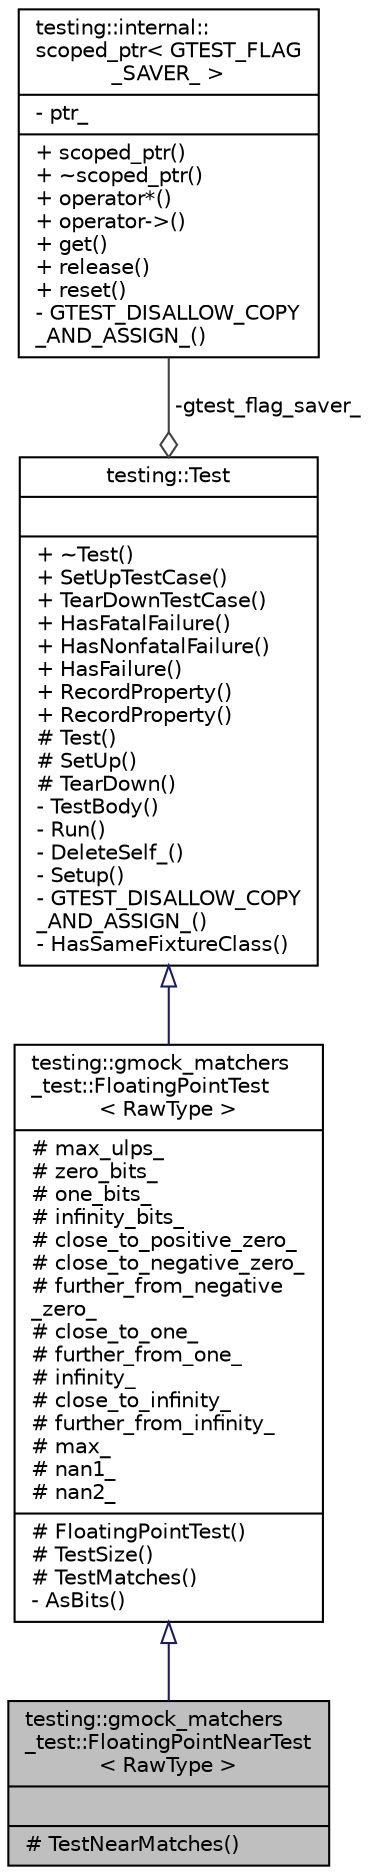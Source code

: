 digraph "testing::gmock_matchers_test::FloatingPointNearTest&lt; RawType &gt;"
{
  edge [fontname="Helvetica",fontsize="10",labelfontname="Helvetica",labelfontsize="10"];
  node [fontname="Helvetica",fontsize="10",shape=record];
  Node3 [label="{testing::gmock_matchers\l_test::FloatingPointNearTest\l\< RawType \>\n||# TestNearMatches()\l}",height=0.2,width=0.4,color="black", fillcolor="grey75", style="filled", fontcolor="black"];
  Node4 -> Node3 [dir="back",color="midnightblue",fontsize="10",style="solid",arrowtail="onormal",fontname="Helvetica"];
  Node4 [label="{testing::gmock_matchers\l_test::FloatingPointTest\l\< RawType \>\n|# max_ulps_\l# zero_bits_\l# one_bits_\l# infinity_bits_\l# close_to_positive_zero_\l# close_to_negative_zero_\l# further_from_negative\l_zero_\l# close_to_one_\l# further_from_one_\l# infinity_\l# close_to_infinity_\l# further_from_infinity_\l# max_\l# nan1_\l# nan2_\l|# FloatingPointTest()\l# TestSize()\l# TestMatches()\l- AsBits()\l}",height=0.2,width=0.4,color="black", fillcolor="white", style="filled",URL="$de/d25/classtesting_1_1gmock__matchers__test_1_1_floating_point_test.html"];
  Node5 -> Node4 [dir="back",color="midnightblue",fontsize="10",style="solid",arrowtail="onormal",fontname="Helvetica"];
  Node5 [label="{testing::Test\n||+ ~Test()\l+ SetUpTestCase()\l+ TearDownTestCase()\l+ HasFatalFailure()\l+ HasNonfatalFailure()\l+ HasFailure()\l+ RecordProperty()\l+ RecordProperty()\l# Test()\l# SetUp()\l# TearDown()\l- TestBody()\l- Run()\l- DeleteSelf_()\l- Setup()\l- GTEST_DISALLOW_COPY\l_AND_ASSIGN_()\l- HasSameFixtureClass()\l}",height=0.2,width=0.4,color="black", fillcolor="white", style="filled",URL="$df/d69/classtesting_1_1_test.html"];
  Node6 -> Node5 [color="grey25",fontsize="10",style="solid",label=" -gtest_flag_saver_" ,arrowhead="odiamond",fontname="Helvetica"];
  Node6 [label="{testing::internal::\lscoped_ptr\< GTEST_FLAG\l_SAVER_ \>\n|- ptr_\l|+ scoped_ptr()\l+ ~scoped_ptr()\l+ operator*()\l+ operator-\>()\l+ get()\l+ release()\l+ reset()\l- GTEST_DISALLOW_COPY\l_AND_ASSIGN_()\l}",height=0.2,width=0.4,color="black", fillcolor="white", style="filled",URL="$de/d6a/classtesting_1_1internal_1_1scoped__ptr.html"];
}
